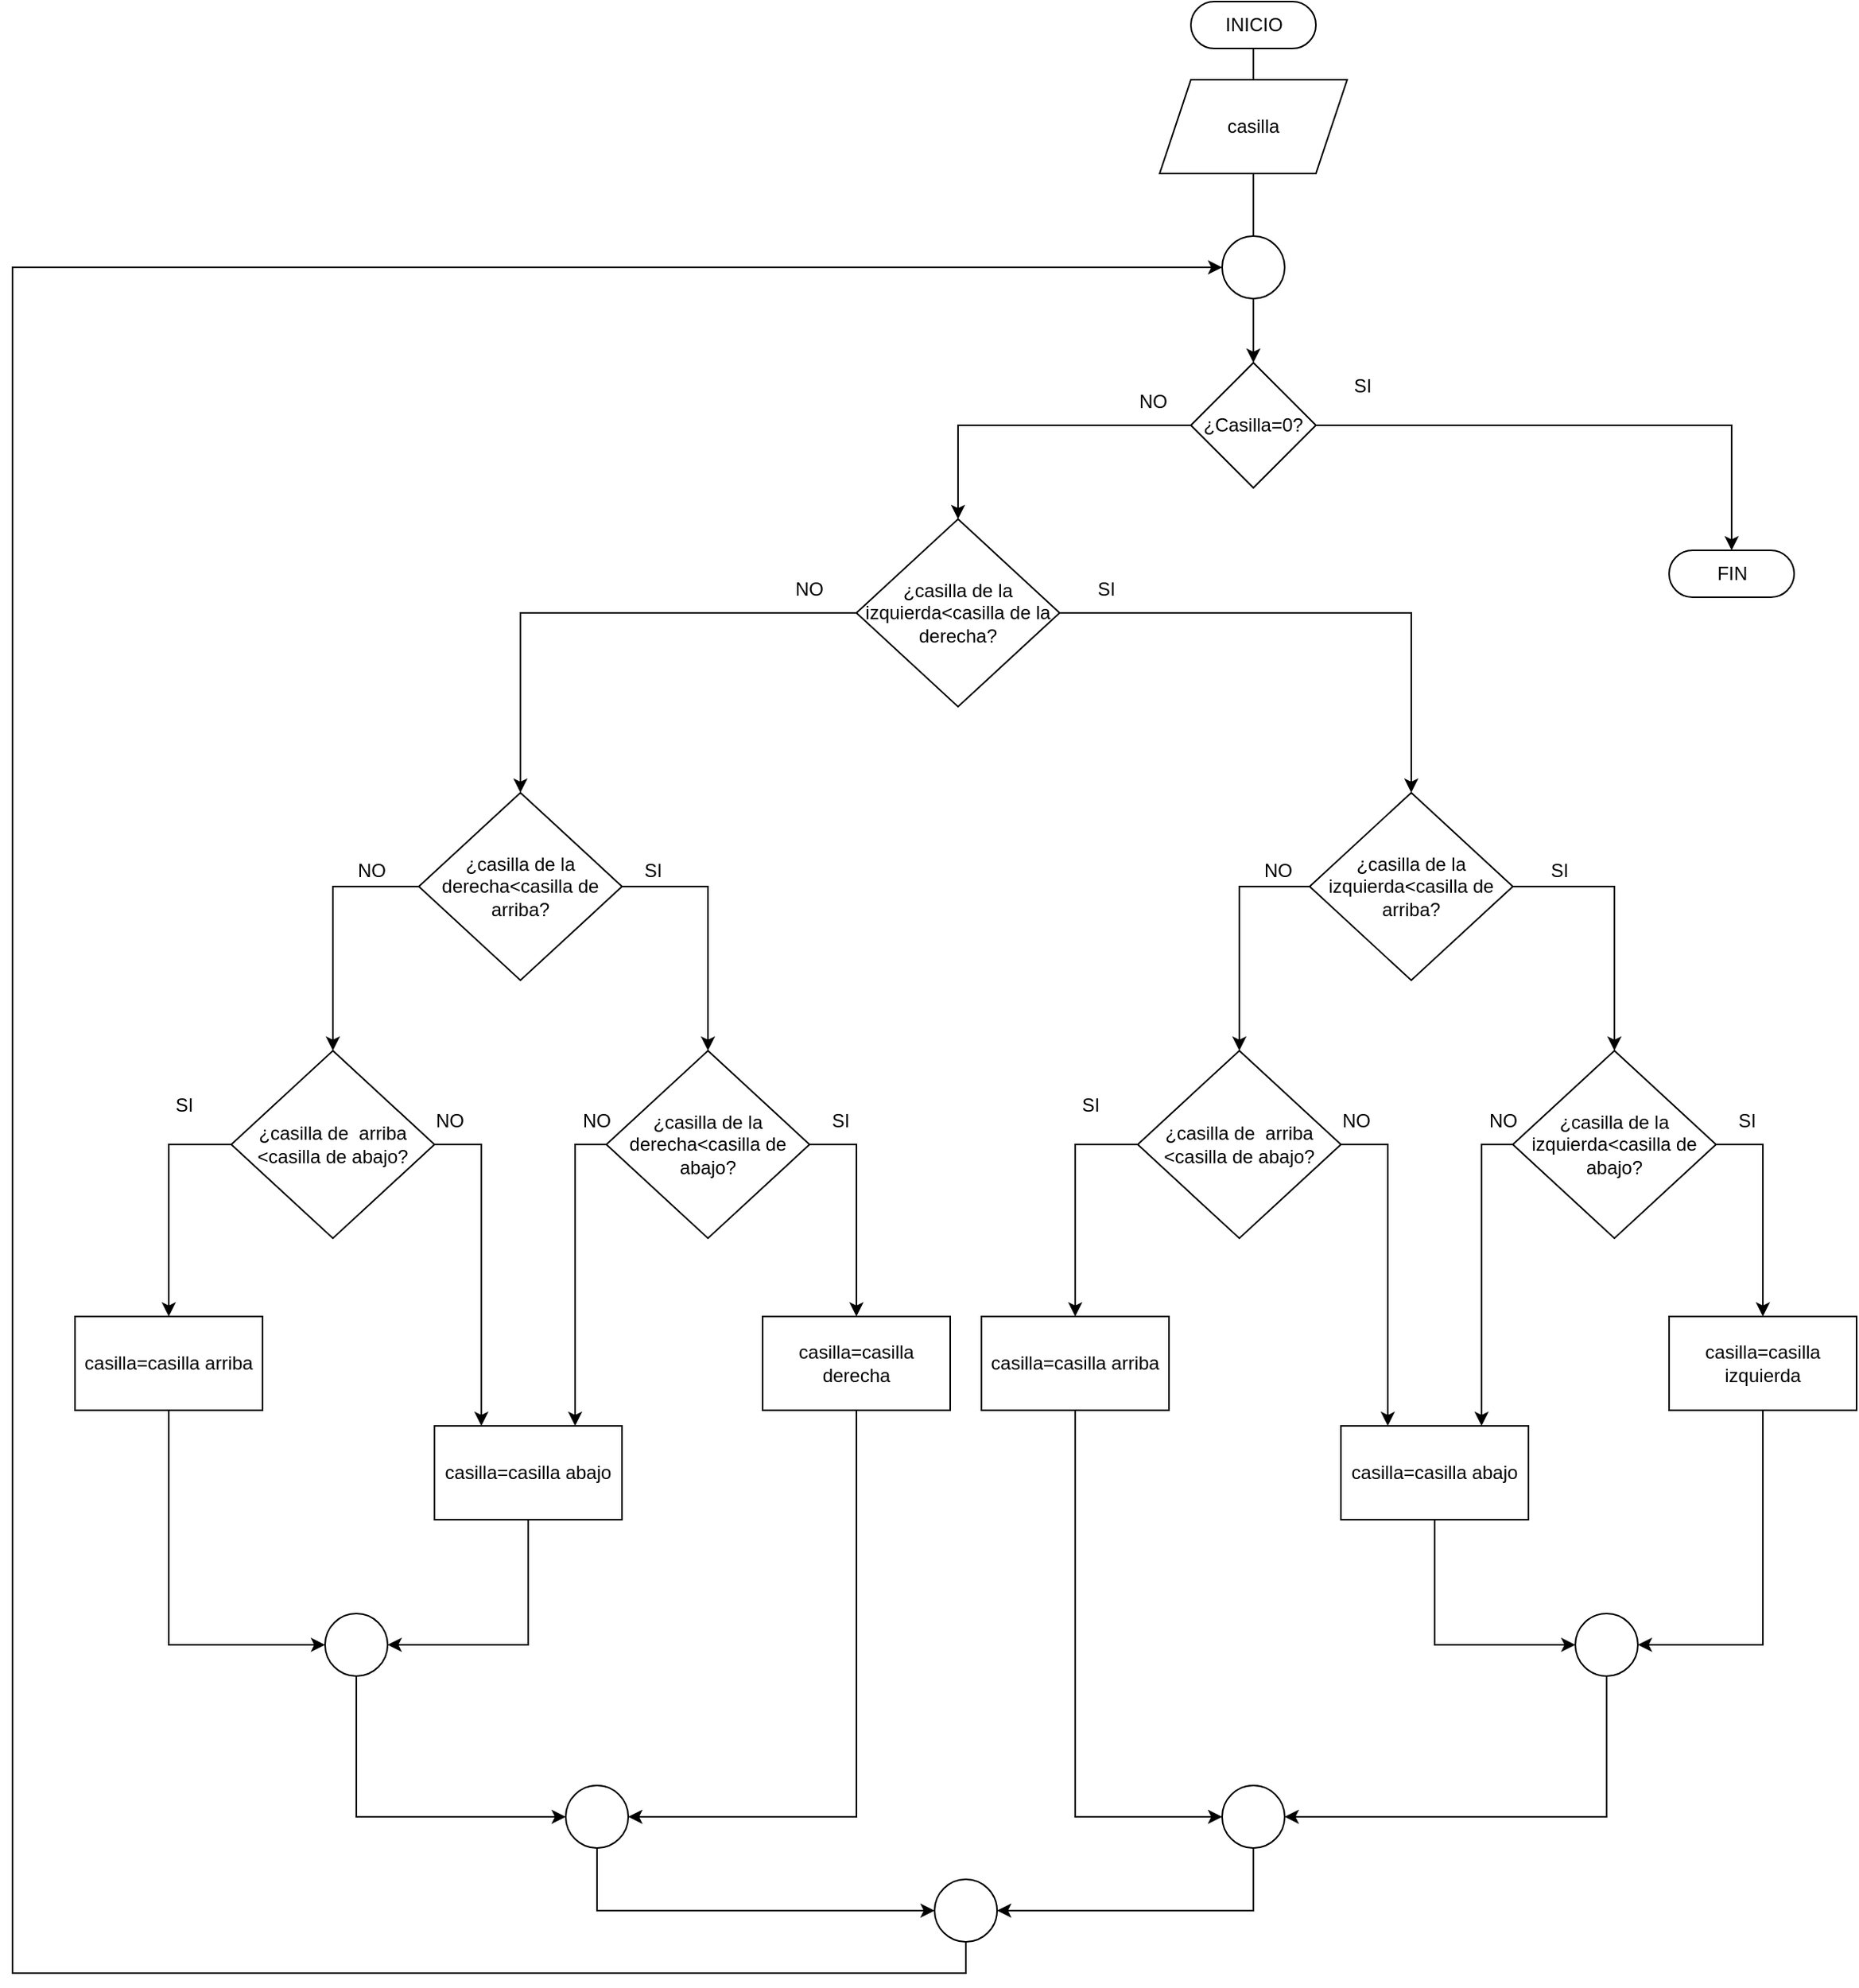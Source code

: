 <mxfile version="15.5.8" type="device"><diagram id="3_t8cc7KnSM3rX611d-Y" name="Page-1"><mxGraphModel dx="2249" dy="736" grid="1" gridSize="10" guides="1" tooltips="1" connect="1" arrows="1" fold="1" page="1" pageScale="1" pageWidth="827" pageHeight="1169" math="0" shadow="0"><root><mxCell id="0"/><mxCell id="1" parent="0"/><mxCell id="4zbVijmJ07ROR2kZpocK-45" style="edgeStyle=orthogonalEdgeStyle;rounded=0;orthogonalLoop=1;jettySize=auto;html=1;exitX=0;exitY=0.5;exitDx=0;exitDy=0;entryX=0.5;entryY=0;entryDx=0;entryDy=0;" edge="1" parent="1" source="4zbVijmJ07ROR2kZpocK-1" target="4zbVijmJ07ROR2kZpocK-3"><mxGeometry relative="1" as="geometry"/></mxCell><mxCell id="4zbVijmJ07ROR2kZpocK-66" style="edgeStyle=orthogonalEdgeStyle;rounded=0;orthogonalLoop=1;jettySize=auto;html=1;exitX=1;exitY=0.5;exitDx=0;exitDy=0;entryX=0.5;entryY=0.5;entryDx=0;entryDy=-15;entryPerimeter=0;" edge="1" parent="1" source="4zbVijmJ07ROR2kZpocK-1" target="4zbVijmJ07ROR2kZpocK-65"><mxGeometry relative="1" as="geometry"/></mxCell><mxCell id="4zbVijmJ07ROR2kZpocK-1" value="¿Casilla=0?" style="rhombus;whiteSpace=wrap;html=1;" vertex="1" parent="1"><mxGeometry x="374" y="261" width="80" height="80" as="geometry"/></mxCell><mxCell id="4zbVijmJ07ROR2kZpocK-9" style="edgeStyle=orthogonalEdgeStyle;rounded=0;orthogonalLoop=1;jettySize=auto;html=1;exitX=1;exitY=0.5;exitDx=0;exitDy=0;" edge="1" parent="1" source="4zbVijmJ07ROR2kZpocK-3" target="4zbVijmJ07ROR2kZpocK-4"><mxGeometry relative="1" as="geometry"/></mxCell><mxCell id="4zbVijmJ07ROR2kZpocK-27" style="edgeStyle=orthogonalEdgeStyle;rounded=0;orthogonalLoop=1;jettySize=auto;html=1;exitX=0;exitY=0.5;exitDx=0;exitDy=0;" edge="1" parent="1" source="4zbVijmJ07ROR2kZpocK-3" target="4zbVijmJ07ROR2kZpocK-26"><mxGeometry relative="1" as="geometry"/></mxCell><mxCell id="4zbVijmJ07ROR2kZpocK-3" value="¿casilla de la izquierda&amp;lt;casilla de la derecha?" style="rhombus;whiteSpace=wrap;html=1;" vertex="1" parent="1"><mxGeometry x="160" y="361" width="130" height="120" as="geometry"/></mxCell><mxCell id="4zbVijmJ07ROR2kZpocK-8" style="edgeStyle=orthogonalEdgeStyle;rounded=0;orthogonalLoop=1;jettySize=auto;html=1;exitX=1;exitY=0.5;exitDx=0;exitDy=0;" edge="1" parent="1" source="4zbVijmJ07ROR2kZpocK-4" target="4zbVijmJ07ROR2kZpocK-5"><mxGeometry relative="1" as="geometry"/></mxCell><mxCell id="4zbVijmJ07ROR2kZpocK-13" style="edgeStyle=orthogonalEdgeStyle;rounded=0;orthogonalLoop=1;jettySize=auto;html=1;exitX=0;exitY=0.5;exitDx=0;exitDy=0;" edge="1" parent="1" source="4zbVijmJ07ROR2kZpocK-4" target="4zbVijmJ07ROR2kZpocK-12"><mxGeometry relative="1" as="geometry"/></mxCell><mxCell id="4zbVijmJ07ROR2kZpocK-4" value="¿casilla de la izquierda&amp;lt;casilla de arriba?" style="rhombus;whiteSpace=wrap;html=1;" vertex="1" parent="1"><mxGeometry x="450" y="536" width="130" height="120" as="geometry"/></mxCell><mxCell id="4zbVijmJ07ROR2kZpocK-7" style="edgeStyle=orthogonalEdgeStyle;rounded=0;orthogonalLoop=1;jettySize=auto;html=1;exitX=1;exitY=0.5;exitDx=0;exitDy=0;" edge="1" parent="1" source="4zbVijmJ07ROR2kZpocK-5" target="4zbVijmJ07ROR2kZpocK-6"><mxGeometry relative="1" as="geometry"/></mxCell><mxCell id="4zbVijmJ07ROR2kZpocK-11" style="edgeStyle=orthogonalEdgeStyle;rounded=0;orthogonalLoop=1;jettySize=auto;html=1;exitX=0;exitY=0.5;exitDx=0;exitDy=0;entryX=0.75;entryY=0;entryDx=0;entryDy=0;" edge="1" parent="1" source="4zbVijmJ07ROR2kZpocK-5" target="4zbVijmJ07ROR2kZpocK-10"><mxGeometry relative="1" as="geometry"/></mxCell><mxCell id="4zbVijmJ07ROR2kZpocK-5" value="¿casilla de la izquierda&amp;lt;casilla de abajo?" style="rhombus;whiteSpace=wrap;html=1;" vertex="1" parent="1"><mxGeometry x="580" y="701" width="130" height="120" as="geometry"/></mxCell><mxCell id="4zbVijmJ07ROR2kZpocK-55" style="edgeStyle=orthogonalEdgeStyle;rounded=0;orthogonalLoop=1;jettySize=auto;html=1;exitX=0.5;exitY=1;exitDx=0;exitDy=0;entryX=1;entryY=0.5;entryDx=0;entryDy=0;" edge="1" parent="1" source="4zbVijmJ07ROR2kZpocK-6" target="4zbVijmJ07ROR2kZpocK-52"><mxGeometry relative="1" as="geometry"/></mxCell><mxCell id="4zbVijmJ07ROR2kZpocK-6" value="casilla=casilla izquierda" style="rounded=0;whiteSpace=wrap;html=1;" vertex="1" parent="1"><mxGeometry x="680" y="871" width="120" height="60" as="geometry"/></mxCell><mxCell id="4zbVijmJ07ROR2kZpocK-54" style="edgeStyle=orthogonalEdgeStyle;rounded=0;orthogonalLoop=1;jettySize=auto;html=1;exitX=0.5;exitY=1;exitDx=0;exitDy=0;entryX=0;entryY=0.5;entryDx=0;entryDy=0;" edge="1" parent="1" source="4zbVijmJ07ROR2kZpocK-10" target="4zbVijmJ07ROR2kZpocK-52"><mxGeometry relative="1" as="geometry"/></mxCell><mxCell id="4zbVijmJ07ROR2kZpocK-10" value="casilla=casilla abajo" style="rounded=0;whiteSpace=wrap;html=1;" vertex="1" parent="1"><mxGeometry x="470" y="941" width="120" height="60" as="geometry"/></mxCell><mxCell id="4zbVijmJ07ROR2kZpocK-14" style="edgeStyle=orthogonalEdgeStyle;rounded=0;orthogonalLoop=1;jettySize=auto;html=1;exitX=1;exitY=0.5;exitDx=0;exitDy=0;entryX=0.25;entryY=0;entryDx=0;entryDy=0;" edge="1" parent="1" source="4zbVijmJ07ROR2kZpocK-12" target="4zbVijmJ07ROR2kZpocK-10"><mxGeometry relative="1" as="geometry"/></mxCell><mxCell id="4zbVijmJ07ROR2kZpocK-18" style="edgeStyle=orthogonalEdgeStyle;rounded=0;orthogonalLoop=1;jettySize=auto;html=1;exitX=0;exitY=0.5;exitDx=0;exitDy=0;entryX=0.5;entryY=0;entryDx=0;entryDy=0;" edge="1" parent="1" source="4zbVijmJ07ROR2kZpocK-12" target="4zbVijmJ07ROR2kZpocK-17"><mxGeometry relative="1" as="geometry"/></mxCell><mxCell id="4zbVijmJ07ROR2kZpocK-12" value="¿casilla de&amp;nbsp; arriba &amp;lt;casilla de abajo?" style="rhombus;whiteSpace=wrap;html=1;" vertex="1" parent="1"><mxGeometry x="340" y="701" width="130" height="120" as="geometry"/></mxCell><mxCell id="4zbVijmJ07ROR2kZpocK-15" value="SI" style="text;html=1;strokeColor=none;fillColor=none;align=center;verticalAlign=middle;whiteSpace=wrap;rounded=0;" vertex="1" parent="1"><mxGeometry x="700" y="731" width="60" height="30" as="geometry"/></mxCell><mxCell id="4zbVijmJ07ROR2kZpocK-16" value="SI" style="text;html=1;strokeColor=none;fillColor=none;align=center;verticalAlign=middle;whiteSpace=wrap;rounded=0;" vertex="1" parent="1"><mxGeometry x="280" y="721" width="60" height="30" as="geometry"/></mxCell><mxCell id="4zbVijmJ07ROR2kZpocK-56" style="edgeStyle=orthogonalEdgeStyle;rounded=0;orthogonalLoop=1;jettySize=auto;html=1;exitX=0.5;exitY=1;exitDx=0;exitDy=0;entryX=0;entryY=0.5;entryDx=0;entryDy=0;" edge="1" parent="1" source="4zbVijmJ07ROR2kZpocK-17" target="4zbVijmJ07ROR2kZpocK-53"><mxGeometry relative="1" as="geometry"/></mxCell><mxCell id="4zbVijmJ07ROR2kZpocK-17" value="casilla=casilla arriba" style="rounded=0;whiteSpace=wrap;html=1;" vertex="1" parent="1"><mxGeometry x="240" y="871" width="120" height="60" as="geometry"/></mxCell><mxCell id="4zbVijmJ07ROR2kZpocK-19" value="NO" style="text;html=1;strokeColor=none;fillColor=none;align=center;verticalAlign=middle;whiteSpace=wrap;rounded=0;" vertex="1" parent="1"><mxGeometry x="544" y="731" width="60" height="30" as="geometry"/></mxCell><mxCell id="4zbVijmJ07ROR2kZpocK-20" value="NO" style="text;html=1;strokeColor=none;fillColor=none;align=center;verticalAlign=middle;whiteSpace=wrap;rounded=0;" vertex="1" parent="1"><mxGeometry x="450" y="731" width="60" height="30" as="geometry"/></mxCell><mxCell id="4zbVijmJ07ROR2kZpocK-21" value="NO" style="text;html=1;strokeColor=none;fillColor=none;align=center;verticalAlign=middle;whiteSpace=wrap;rounded=0;" vertex="1" parent="1"><mxGeometry x="400" y="571" width="60" height="30" as="geometry"/></mxCell><mxCell id="4zbVijmJ07ROR2kZpocK-22" value="NO" style="text;html=1;strokeColor=none;fillColor=none;align=center;verticalAlign=middle;whiteSpace=wrap;rounded=0;" vertex="1" parent="1"><mxGeometry x="100" y="391" width="60" height="30" as="geometry"/></mxCell><mxCell id="4zbVijmJ07ROR2kZpocK-23" value="SI" style="text;html=1;strokeColor=none;fillColor=none;align=center;verticalAlign=middle;whiteSpace=wrap;rounded=0;" vertex="1" parent="1"><mxGeometry x="580" y="571" width="60" height="30" as="geometry"/></mxCell><mxCell id="4zbVijmJ07ROR2kZpocK-24" value="SI" style="text;html=1;strokeColor=none;fillColor=none;align=center;verticalAlign=middle;whiteSpace=wrap;rounded=0;" vertex="1" parent="1"><mxGeometry x="290" y="391" width="60" height="30" as="geometry"/></mxCell><mxCell id="4zbVijmJ07ROR2kZpocK-41" style="edgeStyle=orthogonalEdgeStyle;rounded=0;orthogonalLoop=1;jettySize=auto;html=1;exitX=1;exitY=0.5;exitDx=0;exitDy=0;entryX=0.5;entryY=0;entryDx=0;entryDy=0;" edge="1" parent="1" source="4zbVijmJ07ROR2kZpocK-26" target="4zbVijmJ07ROR2kZpocK-30"><mxGeometry relative="1" as="geometry"/></mxCell><mxCell id="4zbVijmJ07ROR2kZpocK-42" style="edgeStyle=orthogonalEdgeStyle;rounded=0;orthogonalLoop=1;jettySize=auto;html=1;exitX=0;exitY=0.5;exitDx=0;exitDy=0;" edge="1" parent="1" source="4zbVijmJ07ROR2kZpocK-26" target="4zbVijmJ07ROR2kZpocK-35"><mxGeometry relative="1" as="geometry"/></mxCell><mxCell id="4zbVijmJ07ROR2kZpocK-26" value="¿casilla de la derecha&amp;lt;casilla de arriba?" style="rhombus;whiteSpace=wrap;html=1;" vertex="1" parent="1"><mxGeometry x="-120" y="536" width="130" height="120" as="geometry"/></mxCell><mxCell id="4zbVijmJ07ROR2kZpocK-28" style="edgeStyle=orthogonalEdgeStyle;rounded=0;orthogonalLoop=1;jettySize=auto;html=1;exitX=1;exitY=0.5;exitDx=0;exitDy=0;" edge="1" parent="1" source="4zbVijmJ07ROR2kZpocK-30" target="4zbVijmJ07ROR2kZpocK-31"><mxGeometry relative="1" as="geometry"/></mxCell><mxCell id="4zbVijmJ07ROR2kZpocK-29" style="edgeStyle=orthogonalEdgeStyle;rounded=0;orthogonalLoop=1;jettySize=auto;html=1;exitX=0;exitY=0.5;exitDx=0;exitDy=0;entryX=0.75;entryY=0;entryDx=0;entryDy=0;" edge="1" parent="1" source="4zbVijmJ07ROR2kZpocK-30" target="4zbVijmJ07ROR2kZpocK-32"><mxGeometry relative="1" as="geometry"/></mxCell><mxCell id="4zbVijmJ07ROR2kZpocK-30" value="¿casilla de la derecha&amp;lt;casilla de abajo?" style="rhombus;whiteSpace=wrap;html=1;" vertex="1" parent="1"><mxGeometry y="701" width="130" height="120" as="geometry"/></mxCell><mxCell id="4zbVijmJ07ROR2kZpocK-51" style="edgeStyle=orthogonalEdgeStyle;rounded=0;orthogonalLoop=1;jettySize=auto;html=1;exitX=0.5;exitY=1;exitDx=0;exitDy=0;entryX=1;entryY=0.5;entryDx=0;entryDy=0;" edge="1" parent="1" source="4zbVijmJ07ROR2kZpocK-31" target="4zbVijmJ07ROR2kZpocK-49"><mxGeometry relative="1" as="geometry"/></mxCell><mxCell id="4zbVijmJ07ROR2kZpocK-31" value="casilla=casilla derecha" style="rounded=0;whiteSpace=wrap;html=1;" vertex="1" parent="1"><mxGeometry x="100" y="871" width="120" height="60" as="geometry"/></mxCell><mxCell id="4zbVijmJ07ROR2kZpocK-47" style="edgeStyle=orthogonalEdgeStyle;rounded=0;orthogonalLoop=1;jettySize=auto;html=1;exitX=0.5;exitY=1;exitDx=0;exitDy=0;entryX=1;entryY=0.5;entryDx=0;entryDy=0;" edge="1" parent="1" source="4zbVijmJ07ROR2kZpocK-32" target="4zbVijmJ07ROR2kZpocK-46"><mxGeometry relative="1" as="geometry"/></mxCell><mxCell id="4zbVijmJ07ROR2kZpocK-32" value="casilla=casilla abajo" style="rounded=0;whiteSpace=wrap;html=1;" vertex="1" parent="1"><mxGeometry x="-110" y="941" width="120" height="60" as="geometry"/></mxCell><mxCell id="4zbVijmJ07ROR2kZpocK-33" style="edgeStyle=orthogonalEdgeStyle;rounded=0;orthogonalLoop=1;jettySize=auto;html=1;exitX=1;exitY=0.5;exitDx=0;exitDy=0;entryX=0.25;entryY=0;entryDx=0;entryDy=0;" edge="1" parent="1" source="4zbVijmJ07ROR2kZpocK-35" target="4zbVijmJ07ROR2kZpocK-32"><mxGeometry relative="1" as="geometry"/></mxCell><mxCell id="4zbVijmJ07ROR2kZpocK-34" style="edgeStyle=orthogonalEdgeStyle;rounded=0;orthogonalLoop=1;jettySize=auto;html=1;exitX=0;exitY=0.5;exitDx=0;exitDy=0;entryX=0.5;entryY=0;entryDx=0;entryDy=0;" edge="1" parent="1" source="4zbVijmJ07ROR2kZpocK-35" target="4zbVijmJ07ROR2kZpocK-38"><mxGeometry relative="1" as="geometry"/></mxCell><mxCell id="4zbVijmJ07ROR2kZpocK-35" value="¿casilla de&amp;nbsp; arriba &amp;lt;casilla de abajo?" style="rhombus;whiteSpace=wrap;html=1;" vertex="1" parent="1"><mxGeometry x="-240" y="701" width="130" height="120" as="geometry"/></mxCell><mxCell id="4zbVijmJ07ROR2kZpocK-36" value="SI" style="text;html=1;strokeColor=none;fillColor=none;align=center;verticalAlign=middle;whiteSpace=wrap;rounded=0;" vertex="1" parent="1"><mxGeometry x="120" y="731" width="60" height="30" as="geometry"/></mxCell><mxCell id="4zbVijmJ07ROR2kZpocK-37" value="SI" style="text;html=1;strokeColor=none;fillColor=none;align=center;verticalAlign=middle;whiteSpace=wrap;rounded=0;" vertex="1" parent="1"><mxGeometry x="-300" y="721" width="60" height="30" as="geometry"/></mxCell><mxCell id="4zbVijmJ07ROR2kZpocK-48" style="edgeStyle=orthogonalEdgeStyle;rounded=0;orthogonalLoop=1;jettySize=auto;html=1;exitX=0.5;exitY=1;exitDx=0;exitDy=0;entryX=0;entryY=0.5;entryDx=0;entryDy=0;" edge="1" parent="1" source="4zbVijmJ07ROR2kZpocK-38" target="4zbVijmJ07ROR2kZpocK-46"><mxGeometry relative="1" as="geometry"/></mxCell><mxCell id="4zbVijmJ07ROR2kZpocK-38" value="casilla=casilla arriba" style="rounded=0;whiteSpace=wrap;html=1;" vertex="1" parent="1"><mxGeometry x="-340" y="871" width="120" height="60" as="geometry"/></mxCell><mxCell id="4zbVijmJ07ROR2kZpocK-39" value="NO" style="text;html=1;strokeColor=none;fillColor=none;align=center;verticalAlign=middle;whiteSpace=wrap;rounded=0;" vertex="1" parent="1"><mxGeometry x="-36" y="731" width="60" height="30" as="geometry"/></mxCell><mxCell id="4zbVijmJ07ROR2kZpocK-40" value="NO" style="text;html=1;strokeColor=none;fillColor=none;align=center;verticalAlign=middle;whiteSpace=wrap;rounded=0;" vertex="1" parent="1"><mxGeometry x="-130" y="731" width="60" height="30" as="geometry"/></mxCell><mxCell id="4zbVijmJ07ROR2kZpocK-43" value="NO" style="text;html=1;strokeColor=none;fillColor=none;align=center;verticalAlign=middle;whiteSpace=wrap;rounded=0;" vertex="1" parent="1"><mxGeometry x="-180" y="571" width="60" height="30" as="geometry"/></mxCell><mxCell id="4zbVijmJ07ROR2kZpocK-44" value="SI" style="text;html=1;strokeColor=none;fillColor=none;align=center;verticalAlign=middle;whiteSpace=wrap;rounded=0;" vertex="1" parent="1"><mxGeometry y="571" width="60" height="30" as="geometry"/></mxCell><mxCell id="4zbVijmJ07ROR2kZpocK-50" style="edgeStyle=orthogonalEdgeStyle;rounded=0;orthogonalLoop=1;jettySize=auto;html=1;exitX=0.5;exitY=1;exitDx=0;exitDy=0;entryX=0;entryY=0.5;entryDx=0;entryDy=0;" edge="1" parent="1" source="4zbVijmJ07ROR2kZpocK-46" target="4zbVijmJ07ROR2kZpocK-49"><mxGeometry relative="1" as="geometry"/></mxCell><mxCell id="4zbVijmJ07ROR2kZpocK-46" value="" style="ellipse;whiteSpace=wrap;html=1;aspect=fixed;" vertex="1" parent="1"><mxGeometry x="-180" y="1061" width="40" height="40" as="geometry"/></mxCell><mxCell id="4zbVijmJ07ROR2kZpocK-59" style="edgeStyle=orthogonalEdgeStyle;rounded=0;orthogonalLoop=1;jettySize=auto;html=1;exitX=0.5;exitY=1;exitDx=0;exitDy=0;entryX=0;entryY=0.5;entryDx=0;entryDy=0;" edge="1" parent="1" source="4zbVijmJ07ROR2kZpocK-49" target="4zbVijmJ07ROR2kZpocK-58"><mxGeometry relative="1" as="geometry"/></mxCell><mxCell id="4zbVijmJ07ROR2kZpocK-49" value="" style="ellipse;whiteSpace=wrap;html=1;aspect=fixed;" vertex="1" parent="1"><mxGeometry x="-26" y="1171" width="40" height="40" as="geometry"/></mxCell><mxCell id="4zbVijmJ07ROR2kZpocK-57" style="edgeStyle=orthogonalEdgeStyle;rounded=0;orthogonalLoop=1;jettySize=auto;html=1;exitX=0.5;exitY=1;exitDx=0;exitDy=0;entryX=1;entryY=0.5;entryDx=0;entryDy=0;" edge="1" parent="1" source="4zbVijmJ07ROR2kZpocK-52" target="4zbVijmJ07ROR2kZpocK-53"><mxGeometry relative="1" as="geometry"/></mxCell><mxCell id="4zbVijmJ07ROR2kZpocK-52" value="" style="ellipse;whiteSpace=wrap;html=1;aspect=fixed;" vertex="1" parent="1"><mxGeometry x="620" y="1061" width="40" height="40" as="geometry"/></mxCell><mxCell id="4zbVijmJ07ROR2kZpocK-60" style="edgeStyle=orthogonalEdgeStyle;rounded=0;orthogonalLoop=1;jettySize=auto;html=1;entryX=1;entryY=0.5;entryDx=0;entryDy=0;" edge="1" parent="1" source="4zbVijmJ07ROR2kZpocK-53" target="4zbVijmJ07ROR2kZpocK-58"><mxGeometry relative="1" as="geometry"><Array as="points"><mxPoint x="414" y="1251"/></Array></mxGeometry></mxCell><mxCell id="4zbVijmJ07ROR2kZpocK-53" value="" style="ellipse;whiteSpace=wrap;html=1;aspect=fixed;" vertex="1" parent="1"><mxGeometry x="394" y="1171" width="40" height="40" as="geometry"/></mxCell><mxCell id="4zbVijmJ07ROR2kZpocK-70" style="edgeStyle=orthogonalEdgeStyle;rounded=0;orthogonalLoop=1;jettySize=auto;html=1;exitX=0.5;exitY=1;exitDx=0;exitDy=0;entryX=0;entryY=0.5;entryDx=0;entryDy=0;" edge="1" parent="1" source="4zbVijmJ07ROR2kZpocK-58" target="4zbVijmJ07ROR2kZpocK-71"><mxGeometry relative="1" as="geometry"><mxPoint x="410" y="240" as="targetPoint"/><Array as="points"><mxPoint x="230" y="1291"/><mxPoint x="-380" y="1291"/><mxPoint x="-380" y="200"/></Array></mxGeometry></mxCell><mxCell id="4zbVijmJ07ROR2kZpocK-58" value="" style="ellipse;whiteSpace=wrap;html=1;aspect=fixed;" vertex="1" parent="1"><mxGeometry x="210" y="1231" width="40" height="40" as="geometry"/></mxCell><mxCell id="4zbVijmJ07ROR2kZpocK-64" style="edgeStyle=orthogonalEdgeStyle;rounded=0;orthogonalLoop=1;jettySize=auto;html=1;exitX=0.5;exitY=0.5;exitDx=0;exitDy=15;exitPerimeter=0;entryX=0.5;entryY=0;entryDx=0;entryDy=0;" edge="1" parent="1" source="4zbVijmJ07ROR2kZpocK-63" target="4zbVijmJ07ROR2kZpocK-1"><mxGeometry relative="1" as="geometry"/></mxCell><mxCell id="4zbVijmJ07ROR2kZpocK-63" value="INICIO" style="html=1;dashed=0;whitespace=wrap;shape=mxgraph.dfd.start" vertex="1" parent="1"><mxGeometry x="374" y="30" width="80" height="30" as="geometry"/></mxCell><mxCell id="4zbVijmJ07ROR2kZpocK-65" value="FIN" style="html=1;dashed=0;whitespace=wrap;shape=mxgraph.dfd.start" vertex="1" parent="1"><mxGeometry x="680" y="381" width="80" height="30" as="geometry"/></mxCell><mxCell id="4zbVijmJ07ROR2kZpocK-67" value="NO" style="text;html=1;strokeColor=none;fillColor=none;align=center;verticalAlign=middle;whiteSpace=wrap;rounded=0;" vertex="1" parent="1"><mxGeometry x="320" y="271" width="60" height="30" as="geometry"/></mxCell><mxCell id="4zbVijmJ07ROR2kZpocK-68" value="SI" style="text;html=1;strokeColor=none;fillColor=none;align=center;verticalAlign=middle;whiteSpace=wrap;rounded=0;" vertex="1" parent="1"><mxGeometry x="454" y="261" width="60" height="30" as="geometry"/></mxCell><mxCell id="4zbVijmJ07ROR2kZpocK-69" value="casilla" style="shape=parallelogram;perimeter=parallelogramPerimeter;whiteSpace=wrap;html=1;fixedSize=1;" vertex="1" parent="1"><mxGeometry x="354" y="80" width="120" height="60" as="geometry"/></mxCell><mxCell id="4zbVijmJ07ROR2kZpocK-71" value="" style="ellipse;whiteSpace=wrap;html=1;aspect=fixed;" vertex="1" parent="1"><mxGeometry x="394" y="180" width="40" height="40" as="geometry"/></mxCell></root></mxGraphModel></diagram></mxfile>